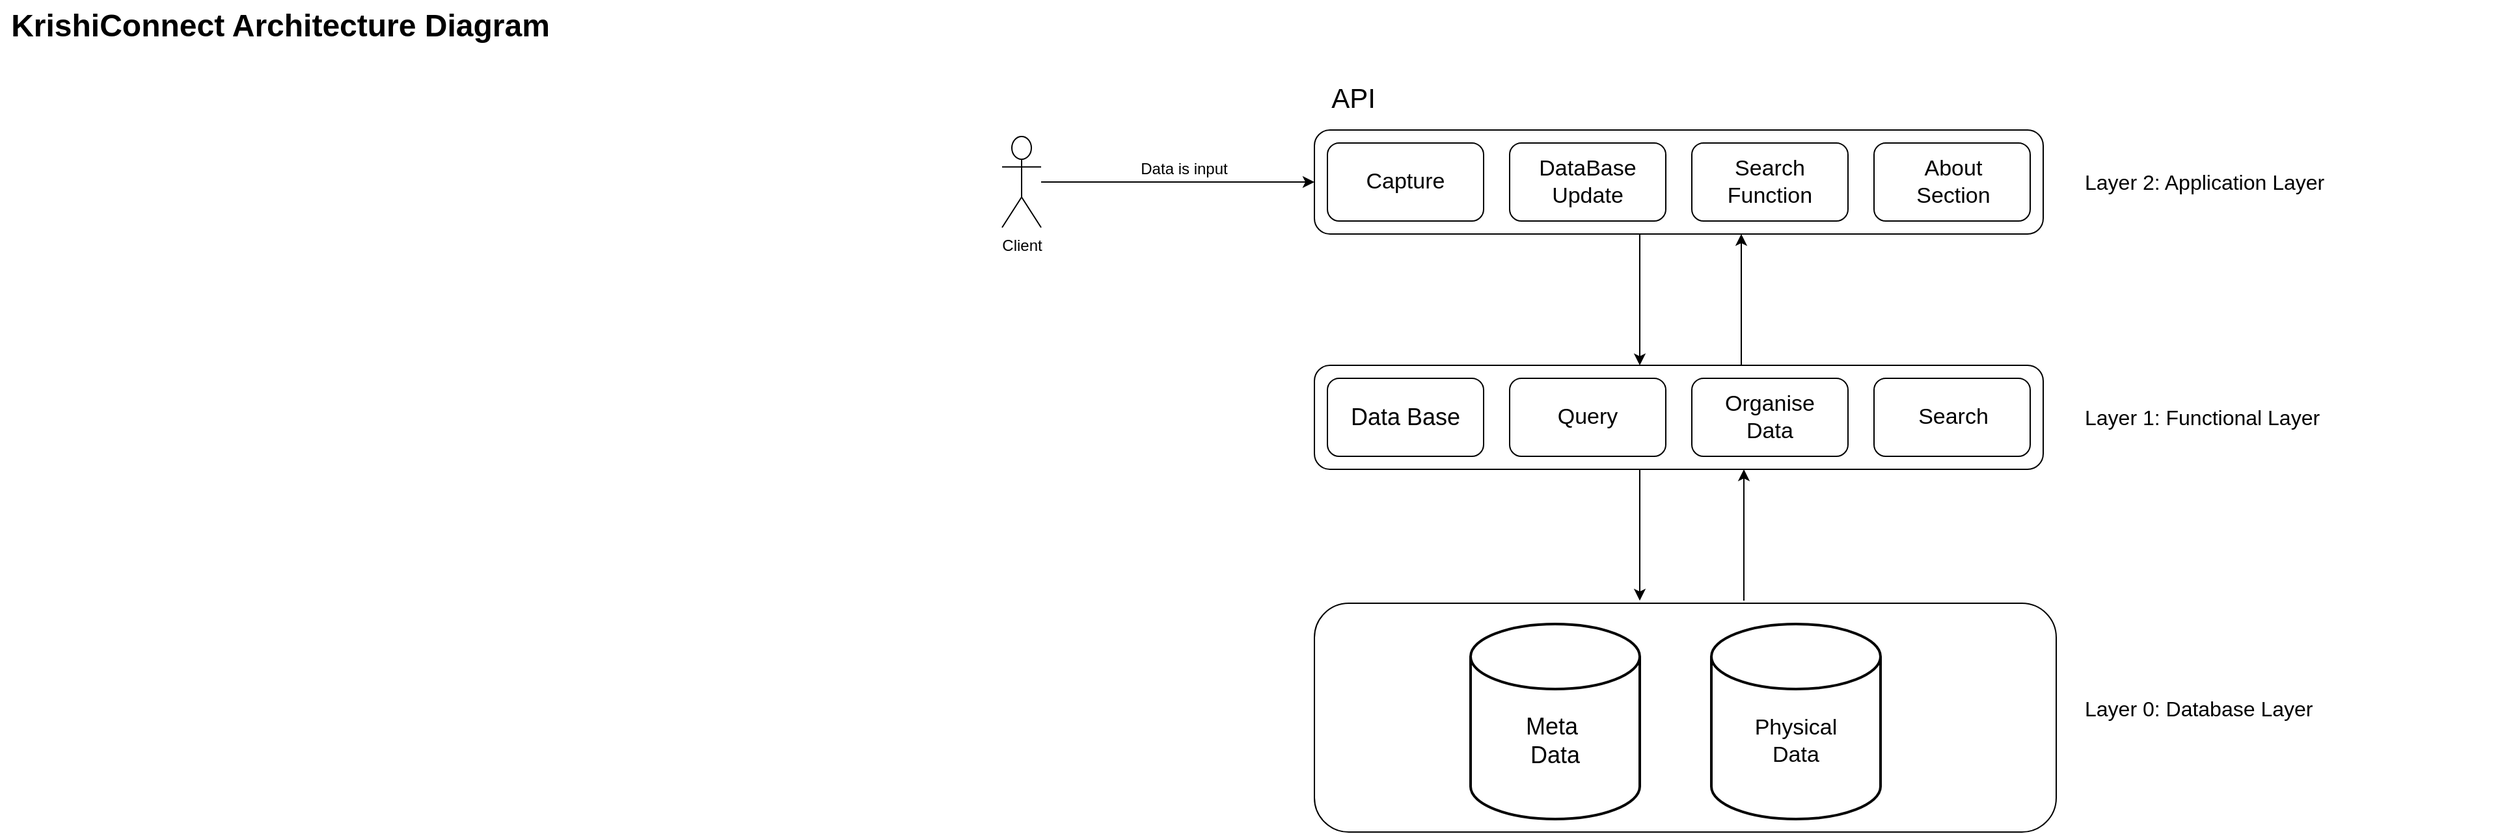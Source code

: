 <mxfile version="24.2.7" type="github">
  <diagram name="Page-1" id="vbBZC93TpMmgGGDBpkCH">
    <mxGraphModel dx="3635" dy="666" grid="1" gridSize="10" guides="1" tooltips="1" connect="1" arrows="1" fold="1" page="1" pageScale="1" pageWidth="1200" pageHeight="1920" math="0" shadow="0">
      <root>
        <mxCell id="0" />
        <mxCell id="1" parent="0" />
        <mxCell id="oBGyluWmN6UVs6irnxLk-61" style="edgeStyle=orthogonalEdgeStyle;rounded=0;orthogonalLoop=1;jettySize=auto;html=1;entryX=0.5;entryY=0;entryDx=0;entryDy=0;" parent="1" edge="1">
          <mxGeometry relative="1" as="geometry">
            <mxPoint x="-1120" y="200" as="sourcePoint" />
            <mxPoint x="-1120" y="301" as="targetPoint" />
          </mxGeometry>
        </mxCell>
        <mxCell id="oBGyluWmN6UVs6irnxLk-4" value="" style="rounded=1;whiteSpace=wrap;html=1;" parent="1" vertex="1">
          <mxGeometry x="-1370" y="120" width="560" height="80" as="geometry" />
        </mxCell>
        <mxCell id="oBGyluWmN6UVs6irnxLk-5" value="" style="rounded=1;whiteSpace=wrap;html=1;" parent="1" vertex="1">
          <mxGeometry x="-1360" y="130" width="120" height="60" as="geometry" />
        </mxCell>
        <mxCell id="oBGyluWmN6UVs6irnxLk-6" value="" style="rounded=1;whiteSpace=wrap;html=1;" parent="1" vertex="1">
          <mxGeometry x="-1220" y="130" width="120" height="60" as="geometry" />
        </mxCell>
        <mxCell id="oBGyluWmN6UVs6irnxLk-7" value="" style="rounded=1;whiteSpace=wrap;html=1;" parent="1" vertex="1">
          <mxGeometry x="-1080" y="130" width="120" height="60" as="geometry" />
        </mxCell>
        <mxCell id="oBGyluWmN6UVs6irnxLk-8" value="" style="rounded=1;whiteSpace=wrap;html=1;" parent="1" vertex="1">
          <mxGeometry x="-940" y="130" width="120" height="60" as="geometry" />
        </mxCell>
        <mxCell id="oBGyluWmN6UVs6irnxLk-9" value="&lt;font style=&quot;font-size: 17px;&quot;&gt;Capture&lt;/font&gt;" style="text;html=1;strokeColor=none;fillColor=none;align=center;verticalAlign=middle;whiteSpace=wrap;rounded=0;" parent="1" vertex="1">
          <mxGeometry x="-1345" y="135" width="90" height="50" as="geometry" />
        </mxCell>
        <mxCell id="oBGyluWmN6UVs6irnxLk-10" value="&lt;div style=&quot;font-size: 17px;&quot;&gt;&lt;font style=&quot;font-size: 17px;&quot;&gt;DataBase &lt;br&gt;&lt;/font&gt;&lt;/div&gt;&lt;div style=&quot;font-size: 17px;&quot;&gt;&lt;font style=&quot;font-size: 17px;&quot;&gt;Update&lt;/font&gt;&lt;br&gt;&lt;/div&gt;" style="text;html=1;strokeColor=none;fillColor=none;align=center;verticalAlign=middle;whiteSpace=wrap;rounded=0;" parent="1" vertex="1">
          <mxGeometry x="-1205" y="135" width="90" height="50" as="geometry" />
        </mxCell>
        <mxCell id="oBGyluWmN6UVs6irnxLk-11" value="&lt;div&gt;&lt;font style=&quot;font-size: 17px;&quot;&gt;Search&lt;/font&gt;&lt;/div&gt;&lt;font style=&quot;font-size: 17px;&quot;&gt;Function&lt;/font&gt;" style="text;html=1;strokeColor=none;fillColor=none;align=center;verticalAlign=middle;whiteSpace=wrap;rounded=0;" parent="1" vertex="1">
          <mxGeometry x="-1065" y="135" width="90" height="50" as="geometry" />
        </mxCell>
        <mxCell id="oBGyluWmN6UVs6irnxLk-12" value="&lt;div style=&quot;font-size: 17px;&quot;&gt;&lt;font style=&quot;font-size: 17px;&quot;&gt;About&lt;/font&gt;&lt;/div&gt;&lt;div style=&quot;font-size: 17px;&quot;&gt;&lt;font style=&quot;font-size: 17px;&quot;&gt;Section&lt;font style=&quot;font-size: 17px;&quot;&gt;&lt;br&gt;&lt;/font&gt;&lt;/font&gt;&lt;/div&gt;" style="text;html=1;strokeColor=none;fillColor=none;align=center;verticalAlign=middle;whiteSpace=wrap;rounded=0;" parent="1" vertex="1">
          <mxGeometry x="-924" y="135" width="90" height="50" as="geometry" />
        </mxCell>
        <mxCell id="me_VPueQYc-rlFhox5Xp-3" style="edgeStyle=orthogonalEdgeStyle;rounded=0;orthogonalLoop=1;jettySize=auto;html=1;entryX=0;entryY=0.5;entryDx=0;entryDy=0;" edge="1" parent="1" source="oBGyluWmN6UVs6irnxLk-13" target="oBGyluWmN6UVs6irnxLk-4">
          <mxGeometry relative="1" as="geometry" />
        </mxCell>
        <mxCell id="oBGyluWmN6UVs6irnxLk-13" value="&lt;div&gt;Client&lt;/div&gt;&lt;div&gt;&lt;br&gt;&lt;/div&gt;" style="shape=umlActor;verticalLabelPosition=bottom;verticalAlign=top;html=1;outlineConnect=0;" parent="1" vertex="1">
          <mxGeometry x="-1610" y="125" width="30" height="70" as="geometry" />
        </mxCell>
        <mxCell id="oBGyluWmN6UVs6irnxLk-28" value="KrishiConnect Architecture Diagram" style="text;strokeColor=none;fillColor=none;html=1;fontSize=24;fontStyle=1;verticalAlign=middle;align=center;" parent="1" vertex="1">
          <mxGeometry x="-2380" y="20" width="430" height="40" as="geometry" />
        </mxCell>
        <mxCell id="oBGyluWmN6UVs6irnxLk-31" value="&lt;font style=&quot;font-size: 21px;&quot;&gt;API&lt;/font&gt;" style="text;html=1;strokeColor=none;fillColor=none;align=center;verticalAlign=middle;whiteSpace=wrap;rounded=0;" parent="1" vertex="1">
          <mxGeometry x="-1410" y="80" width="140" height="30" as="geometry" />
        </mxCell>
        <mxCell id="oBGyluWmN6UVs6irnxLk-32" value="&lt;div align=&quot;left&quot;&gt;&lt;font style=&quot;font-size: 16px;&quot;&gt;Layer 2: Application Layer&lt;/font&gt;&lt;br&gt;&lt;/div&gt;" style="text;html=1;strokeColor=none;fillColor=none;align=left;verticalAlign=middle;whiteSpace=wrap;rounded=0;" parent="1" vertex="1">
          <mxGeometry x="-780" y="145" width="320" height="30" as="geometry" />
        </mxCell>
        <mxCell id="oBGyluWmN6UVs6irnxLk-36" value="Data is input" style="text;html=1;strokeColor=none;fillColor=none;align=center;verticalAlign=middle;whiteSpace=wrap;rounded=0;" parent="1" vertex="1">
          <mxGeometry x="-1530" y="135" width="120" height="30" as="geometry" />
        </mxCell>
        <mxCell id="oBGyluWmN6UVs6irnxLk-63" style="edgeStyle=orthogonalEdgeStyle;rounded=0;orthogonalLoop=1;jettySize=auto;html=1;entryX=0.5;entryY=1;entryDx=0;entryDy=0;strokeColor=none;" parent="1" source="oBGyluWmN6UVs6irnxLk-42" target="oBGyluWmN6UVs6irnxLk-4" edge="1">
          <mxGeometry relative="1" as="geometry" />
        </mxCell>
        <mxCell id="oBGyluWmN6UVs6irnxLk-64" style="edgeStyle=orthogonalEdgeStyle;rounded=0;orthogonalLoop=1;jettySize=auto;html=1;exitX=0.5;exitY=0;exitDx=0;exitDy=0;entryX=0.5;entryY=1;entryDx=0;entryDy=0;" parent="1" edge="1">
          <mxGeometry relative="1" as="geometry">
            <mxPoint x="-1042" y="301" as="sourcePoint" />
            <mxPoint x="-1042" y="200" as="targetPoint" />
          </mxGeometry>
        </mxCell>
        <mxCell id="oBGyluWmN6UVs6irnxLk-42" value="" style="rounded=1;whiteSpace=wrap;html=1;" parent="1" vertex="1">
          <mxGeometry x="-1370" y="301" width="560" height="80" as="geometry" />
        </mxCell>
        <mxCell id="oBGyluWmN6UVs6irnxLk-43" value="" style="rounded=1;whiteSpace=wrap;html=1;" parent="1" vertex="1">
          <mxGeometry x="-1360" y="311" width="120" height="60" as="geometry" />
        </mxCell>
        <mxCell id="oBGyluWmN6UVs6irnxLk-44" value="" style="rounded=1;whiteSpace=wrap;html=1;" parent="1" vertex="1">
          <mxGeometry x="-1220" y="311" width="120" height="60" as="geometry" />
        </mxCell>
        <mxCell id="oBGyluWmN6UVs6irnxLk-45" value="" style="rounded=1;whiteSpace=wrap;html=1;" parent="1" vertex="1">
          <mxGeometry x="-1080" y="311" width="120" height="60" as="geometry" />
        </mxCell>
        <mxCell id="oBGyluWmN6UVs6irnxLk-46" value="" style="rounded=1;whiteSpace=wrap;html=1;" parent="1" vertex="1">
          <mxGeometry x="-940" y="311" width="120" height="60" as="geometry" />
        </mxCell>
        <mxCell id="oBGyluWmN6UVs6irnxLk-47" value="&lt;font style=&quot;font-size: 18px;&quot;&gt;Data Base&lt;/font&gt;" style="text;html=1;strokeColor=none;fillColor=none;align=center;verticalAlign=middle;whiteSpace=wrap;rounded=0;" parent="1" vertex="1">
          <mxGeometry x="-1345" y="316" width="90" height="50" as="geometry" />
        </mxCell>
        <mxCell id="oBGyluWmN6UVs6irnxLk-48" value="&lt;font style=&quot;font-size: 17px;&quot;&gt;Query&lt;/font&gt;" style="text;html=1;strokeColor=none;fillColor=none;align=center;verticalAlign=middle;whiteSpace=wrap;rounded=0;" parent="1" vertex="1">
          <mxGeometry x="-1205" y="316" width="90" height="50" as="geometry" />
        </mxCell>
        <mxCell id="oBGyluWmN6UVs6irnxLk-49" value="&lt;div style=&quot;font-size: 17px;&quot;&gt;&lt;font style=&quot;font-size: 17px;&quot;&gt;Organise &lt;br&gt;&lt;/font&gt;&lt;/div&gt;&lt;div style=&quot;font-size: 17px;&quot;&gt;&lt;font style=&quot;font-size: 17px;&quot;&gt;Data&lt;font style=&quot;font-size: 17px;&quot;&gt;&lt;br&gt;&lt;/font&gt;&lt;/font&gt;&lt;/div&gt;" style="text;html=1;strokeColor=none;fillColor=none;align=center;verticalAlign=middle;whiteSpace=wrap;rounded=0;" parent="1" vertex="1">
          <mxGeometry x="-1065" y="316" width="90" height="50" as="geometry" />
        </mxCell>
        <mxCell id="oBGyluWmN6UVs6irnxLk-50" value="&lt;font style=&quot;font-size: 17px;&quot;&gt;Search&lt;/font&gt;" style="text;html=1;strokeColor=none;fillColor=none;align=center;verticalAlign=middle;whiteSpace=wrap;rounded=0;" parent="1" vertex="1">
          <mxGeometry x="-924" y="316" width="90" height="50" as="geometry" />
        </mxCell>
        <mxCell id="oBGyluWmN6UVs6irnxLk-51" value="&lt;div align=&quot;left&quot;&gt;&lt;font style=&quot;font-size: 16px;&quot;&gt;Layer 1: Functional Layer&lt;/font&gt;&lt;br&gt;&lt;/div&gt;" style="text;html=1;strokeColor=none;fillColor=none;align=left;verticalAlign=middle;whiteSpace=wrap;rounded=0;" parent="1" vertex="1">
          <mxGeometry x="-780" y="326" width="320" height="30" as="geometry" />
        </mxCell>
        <mxCell id="oBGyluWmN6UVs6irnxLk-58" value="" style="rounded=1;whiteSpace=wrap;html=1;" parent="1" vertex="1">
          <mxGeometry x="-1370" y="484" width="570" height="176" as="geometry" />
        </mxCell>
        <mxCell id="oBGyluWmN6UVs6irnxLk-52" value="" style="strokeWidth=2;html=1;shape=mxgraph.flowchart.database;whiteSpace=wrap;" parent="1" vertex="1">
          <mxGeometry x="-1250" y="500" width="130" height="150" as="geometry" />
        </mxCell>
        <mxCell id="oBGyluWmN6UVs6irnxLk-53" value="&lt;div style=&quot;font-size: 18px;&quot;&gt;&lt;font style=&quot;font-size: 18px;&quot;&gt;Meta&amp;nbsp;&lt;/font&gt;&lt;/div&gt;&lt;div style=&quot;font-size: 18px;&quot;&gt;&lt;font style=&quot;font-size: 18px;&quot;&gt;Data&lt;/font&gt;&lt;/div&gt;" style="text;html=1;strokeColor=none;fillColor=none;align=center;verticalAlign=middle;whiteSpace=wrap;rounded=0;" parent="1" vertex="1">
          <mxGeometry x="-1250" y="550" width="130" height="80" as="geometry" />
        </mxCell>
        <mxCell id="oBGyluWmN6UVs6irnxLk-54" value="" style="strokeWidth=2;html=1;shape=mxgraph.flowchart.database;whiteSpace=wrap;" parent="1" vertex="1">
          <mxGeometry x="-1065" y="500" width="130" height="150" as="geometry" />
        </mxCell>
        <mxCell id="oBGyluWmN6UVs6irnxLk-55" value="&lt;div style=&quot;font-size: 17px;&quot;&gt;&lt;font style=&quot;font-size: 17px;&quot;&gt;Physical&lt;/font&gt;&lt;/div&gt;&lt;div style=&quot;font-size: 17px;&quot;&gt;&lt;font style=&quot;font-size: 17px;&quot;&gt;Data&lt;font style=&quot;font-size: 17px;&quot;&gt;&lt;br&gt;&lt;/font&gt;&lt;/font&gt;&lt;/div&gt;" style="text;html=1;strokeColor=none;fillColor=none;align=center;verticalAlign=middle;whiteSpace=wrap;rounded=0;" parent="1" vertex="1">
          <mxGeometry x="-1065" y="550" width="130" height="80" as="geometry" />
        </mxCell>
        <mxCell id="oBGyluWmN6UVs6irnxLk-65" style="edgeStyle=orthogonalEdgeStyle;rounded=0;orthogonalLoop=1;jettySize=auto;html=1;exitX=0.5;exitY=0;exitDx=0;exitDy=0;entryX=0.5;entryY=1;entryDx=0;entryDy=0;" parent="1" edge="1">
          <mxGeometry relative="1" as="geometry">
            <mxPoint x="-1040" y="482" as="sourcePoint" />
            <mxPoint x="-1040" y="381" as="targetPoint" />
          </mxGeometry>
        </mxCell>
        <mxCell id="oBGyluWmN6UVs6irnxLk-66" style="edgeStyle=orthogonalEdgeStyle;rounded=0;orthogonalLoop=1;jettySize=auto;html=1;entryX=0.5;entryY=0;entryDx=0;entryDy=0;" parent="1" edge="1">
          <mxGeometry relative="1" as="geometry">
            <mxPoint x="-1120" y="381" as="sourcePoint" />
            <mxPoint x="-1120" y="482" as="targetPoint" />
          </mxGeometry>
        </mxCell>
        <mxCell id="oBGyluWmN6UVs6irnxLk-67" value="&lt;div align=&quot;left&quot;&gt;&lt;font style=&quot;font-size: 16px;&quot;&gt;Layer 0: Database Layer&lt;/font&gt;&lt;br&gt;&lt;/div&gt;" style="text;html=1;strokeColor=none;fillColor=none;align=left;verticalAlign=middle;whiteSpace=wrap;rounded=0;" parent="1" vertex="1">
          <mxGeometry x="-780" y="550" width="320" height="30" as="geometry" />
        </mxCell>
      </root>
    </mxGraphModel>
  </diagram>
</mxfile>
